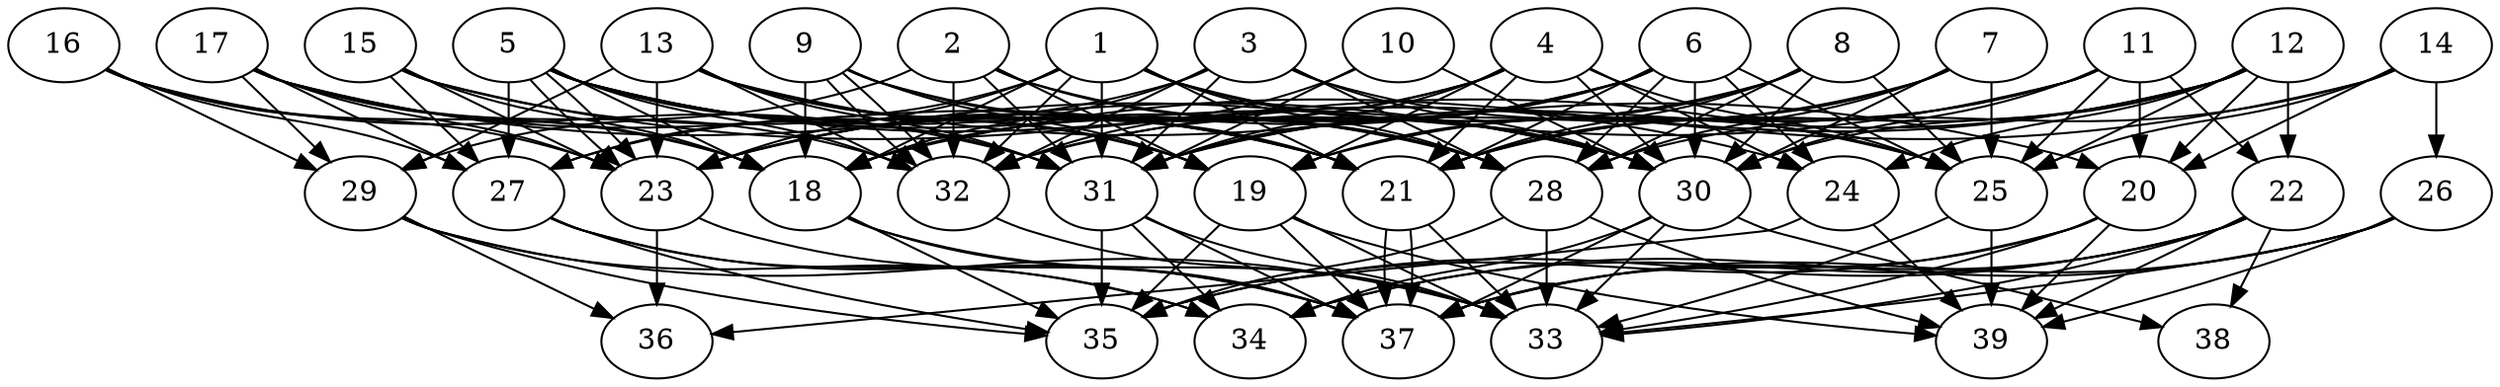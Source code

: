 // DAG (tier=3-complex, mode=compute, n=39, ccr=0.496, fat=0.737, density=0.770, regular=0.286, jump=0.288, mindata=1048576, maxdata=16777216)
// DAG automatically generated by daggen at Sun Aug 24 16:33:35 2025
// /home/ermia/Project/Environments/daggen/bin/daggen --dot --ccr 0.496 --fat 0.737 --regular 0.286 --density 0.770 --jump 0.288 --mindata 1048576 --maxdata 16777216 -n 39 
digraph G {
  1 [size="502794617272324096", alpha="0.00", expect_size="251397308636162048"]
  1 -> 18 [size ="1041957598003200"]
  1 -> 21 [size ="1041957598003200"]
  1 -> 23 [size ="1041957598003200"]
  1 -> 25 [size ="1041957598003200"]
  1 -> 27 [size ="1041957598003200"]
  1 -> 28 [size ="1041957598003200"]
  1 -> 30 [size ="1041957598003200"]
  1 -> 31 [size ="1041957598003200"]
  1 -> 32 [size ="1041957598003200"]
  2 [size="15822883464110850", alpha="0.13", expect_size="7911441732055425"]
  2 -> 19 [size ="282387422380032"]
  2 -> 28 [size ="282387422380032"]
  2 -> 29 [size ="282387422380032"]
  2 -> 30 [size ="282387422380032"]
  2 -> 31 [size ="282387422380032"]
  2 -> 32 [size ="282387422380032"]
  3 [size="6324891908082499584", alpha="0.05", expect_size="3162445954041249792"]
  3 -> 18 [size ="27360585842688"]
  3 -> 25 [size ="27360585842688"]
  3 -> 27 [size ="27360585842688"]
  3 -> 28 [size ="27360585842688"]
  3 -> 30 [size ="27360585842688"]
  3 -> 31 [size ="27360585842688"]
  3 -> 32 [size ="27360585842688"]
  4 [size="26783097343624104", alpha="0.11", expect_size="13391548671812052"]
  4 -> 18 [size ="65860672684032"]
  4 -> 19 [size ="65860672684032"]
  4 -> 21 [size ="65860672684032"]
  4 -> 23 [size ="65860672684032"]
  4 -> 24 [size ="65860672684032"]
  4 -> 25 [size ="65860672684032"]
  4 -> 30 [size ="65860672684032"]
  4 -> 31 [size ="65860672684032"]
  5 [size="30977131392859635712", alpha="0.16", expect_size="15488565696429817856"]
  5 -> 18 [size ="78907348877312"]
  5 -> 19 [size ="78907348877312"]
  5 -> 23 [size ="78907348877312"]
  5 -> 23 [size ="78907348877312"]
  5 -> 24 [size ="78907348877312"]
  5 -> 27 [size ="78907348877312"]
  5 -> 28 [size ="78907348877312"]
  5 -> 30 [size ="78907348877312"]
  5 -> 31 [size ="78907348877312"]
  5 -> 32 [size ="78907348877312"]
  6 [size="2088105343061099282432", alpha="0.06", expect_size="1044052671530549641216"]
  6 -> 18 [size ="1306947844308992"]
  6 -> 21 [size ="1306947844308992"]
  6 -> 23 [size ="1306947844308992"]
  6 -> 24 [size ="1306947844308992"]
  6 -> 25 [size ="1306947844308992"]
  6 -> 28 [size ="1306947844308992"]
  6 -> 30 [size ="1306947844308992"]
  6 -> 31 [size ="1306947844308992"]
  7 [size="222774249926950912000", alpha="0.14", expect_size="111387124963475456000"]
  7 -> 21 [size ="293990511411200"]
  7 -> 25 [size ="293990511411200"]
  7 -> 28 [size ="293990511411200"]
  7 -> 30 [size ="293990511411200"]
  7 -> 31 [size ="293990511411200"]
  8 [size="78508837526478288", alpha="0.15", expect_size="39254418763239144"]
  8 -> 19 [size ="60791101325312"]
  8 -> 21 [size ="60791101325312"]
  8 -> 25 [size ="60791101325312"]
  8 -> 28 [size ="60791101325312"]
  8 -> 30 [size ="60791101325312"]
  8 -> 32 [size ="60791101325312"]
  9 [size="17109274378231060", alpha="0.15", expect_size="8554637189115530"]
  9 -> 18 [size ="502022084231168"]
  9 -> 19 [size ="502022084231168"]
  9 -> 21 [size ="502022084231168"]
  9 -> 28 [size ="502022084231168"]
  9 -> 32 [size ="502022084231168"]
  9 -> 32 [size ="502022084231168"]
  10 [size="9152475277509606", alpha="0.07", expect_size="4576237638754803"]
  10 -> 30 [size ="301185118502912"]
  10 -> 31 [size ="301185118502912"]
  10 -> 32 [size ="301185118502912"]
  11 [size="763864758971103444992", alpha="0.13", expect_size="381932379485551722496"]
  11 -> 19 [size ="668499319980032"]
  11 -> 20 [size ="668499319980032"]
  11 -> 21 [size ="668499319980032"]
  11 -> 22 [size ="668499319980032"]
  11 -> 23 [size ="668499319980032"]
  11 -> 25 [size ="668499319980032"]
  11 -> 30 [size ="668499319980032"]
  12 [size="183525057166744800", alpha="0.06", expect_size="91762528583372400"]
  12 -> 20 [size ="127067815411712"]
  12 -> 21 [size ="127067815411712"]
  12 -> 22 [size ="127067815411712"]
  12 -> 24 [size ="127067815411712"]
  12 -> 25 [size ="127067815411712"]
  12 -> 30 [size ="127067815411712"]
  12 -> 31 [size ="127067815411712"]
  12 -> 32 [size ="127067815411712"]
  13 [size="1973838881158721536", alpha="0.06", expect_size="986919440579360768"]
  13 -> 19 [size ="819843792109568"]
  13 -> 20 [size ="819843792109568"]
  13 -> 21 [size ="819843792109568"]
  13 -> 23 [size ="819843792109568"]
  13 -> 29 [size ="819843792109568"]
  13 -> 31 [size ="819843792109568"]
  13 -> 32 [size ="819843792109568"]
  14 [size="330146017123857408", alpha="0.17", expect_size="165073008561928704"]
  14 -> 18 [size ="737280000000000"]
  14 -> 20 [size ="737280000000000"]
  14 -> 25 [size ="737280000000000"]
  14 -> 26 [size ="737280000000000"]
  14 -> 28 [size ="737280000000000"]
  15 [size="600733021242392576000", alpha="0.12", expect_size="300366510621196288000"]
  15 -> 18 [size ="569566350540800"]
  15 -> 21 [size ="569566350540800"]
  15 -> 23 [size ="569566350540800"]
  15 -> 25 [size ="569566350540800"]
  15 -> 27 [size ="569566350540800"]
  16 [size="87297806546391328", alpha="0.06", expect_size="43648903273195664"]
  16 -> 18 [size ="1674132357906432"]
  16 -> 23 [size ="1674132357906432"]
  16 -> 27 [size ="1674132357906432"]
  16 -> 29 [size ="1674132357906432"]
  16 -> 31 [size ="1674132357906432"]
  17 [size="136103528402474192", alpha="0.12", expect_size="68051764201237096"]
  17 -> 18 [size ="203470929920000"]
  17 -> 21 [size ="203470929920000"]
  17 -> 23 [size ="203470929920000"]
  17 -> 27 [size ="203470929920000"]
  17 -> 29 [size ="203470929920000"]
  17 -> 30 [size ="203470929920000"]
  17 -> 32 [size ="203470929920000"]
  18 [size="23006957479153820", alpha="0.01", expect_size="11503478739576910"]
  18 -> 33 [size ="693134740684800"]
  18 -> 35 [size ="693134740684800"]
  18 -> 37 [size ="693134740684800"]
  19 [size="1701471302746387456", alpha="0.16", expect_size="850735651373193728"]
  19 -> 33 [size ="906614043312128"]
  19 -> 35 [size ="906614043312128"]
  19 -> 37 [size ="906614043312128"]
  19 -> 39 [size ="906614043312128"]
  20 [size="848202185012766", alpha="0.12", expect_size="424101092506383"]
  20 -> 33 [size ="14927997698048"]
  20 -> 35 [size ="14927997698048"]
  20 -> 37 [size ="14927997698048"]
  20 -> 39 [size ="14927997698048"]
  21 [size="1070641866482047872", alpha="0.04", expect_size="535320933241023936"]
  21 -> 33 [size ="1023899265400832"]
  21 -> 37 [size ="1023899265400832"]
  21 -> 37 [size ="1023899265400832"]
  22 [size="9438288533971624", alpha="0.15", expect_size="4719144266985812"]
  22 -> 33 [size ="244883675676672"]
  22 -> 34 [size ="244883675676672"]
  22 -> 35 [size ="244883675676672"]
  22 -> 37 [size ="244883675676672"]
  22 -> 38 [size ="244883675676672"]
  22 -> 39 [size ="244883675676672"]
  23 [size="15752575935186354", alpha="0.17", expect_size="7876287967593177"]
  23 -> 36 [size ="9425439948800"]
  23 -> 37 [size ="9425439948800"]
  24 [size="18976678618419744", alpha="0.13", expect_size="9488339309209872"]
  24 -> 36 [size ="412099436085248"]
  24 -> 39 [size ="412099436085248"]
  25 [size="27499796187856740", alpha="0.07", expect_size="13749898093928370"]
  25 -> 33 [size ="1502888119500800"]
  25 -> 39 [size ="1502888119500800"]
  26 [size="803651996600432128", alpha="0.05", expect_size="401825998300216064"]
  26 -> 33 [size ="970851889446912"]
  26 -> 34 [size ="970851889446912"]
  26 -> 37 [size ="970851889446912"]
  26 -> 39 [size ="970851889446912"]
  27 [size="13430164070099092", alpha="0.15", expect_size="6715082035049546"]
  27 -> 34 [size ="1313447715274752"]
  27 -> 35 [size ="1313447715274752"]
  27 -> 37 [size ="1313447715274752"]
  28 [size="3641301119780285054976", alpha="0.11", expect_size="1820650559890142527488"]
  28 -> 33 [size ="1893481429598208"]
  28 -> 35 [size ="1893481429598208"]
  28 -> 39 [size ="1893481429598208"]
  29 [size="10937640249684424", alpha="0.14", expect_size="5468820124842212"]
  29 -> 33 [size ="455766838345728"]
  29 -> 34 [size ="455766838345728"]
  29 -> 35 [size ="455766838345728"]
  29 -> 36 [size ="455766838345728"]
  30 [size="4082312047765850112", alpha="0.17", expect_size="2041156023882925056"]
  30 -> 33 [size ="1594980741152768"]
  30 -> 34 [size ="1594980741152768"]
  30 -> 37 [size ="1594980741152768"]
  30 -> 38 [size ="1594980741152768"]
  31 [size="450272355202105344000", alpha="0.16", expect_size="225136177601052672000"]
  31 -> 33 [size ="469973650636800"]
  31 -> 34 [size ="469973650636800"]
  31 -> 35 [size ="469973650636800"]
  31 -> 37 [size ="469973650636800"]
  32 [size="1414299246368642560", alpha="0.05", expect_size="707149623184321280"]
  32 -> 33 [size ="561713682317312"]
  33 [size="657593457837736", alpha="0.13", expect_size="328796728918868"]
  34 [size="4914014772932450304", alpha="0.12", expect_size="2457007386466225152"]
  35 [size="708852355890779", alpha="0.18", expect_size="354426177945389"]
  36 [size="107432238990565104", alpha="0.10", expect_size="53716119495282552"]
  37 [size="2189059824778477568", alpha="0.17", expect_size="1094529912389238784"]
  38 [size="9035510931831914496", alpha="0.10", expect_size="4517755465915957248"]
  39 [size="525786173679056453632", alpha="0.18", expect_size="262893086839528226816"]
}